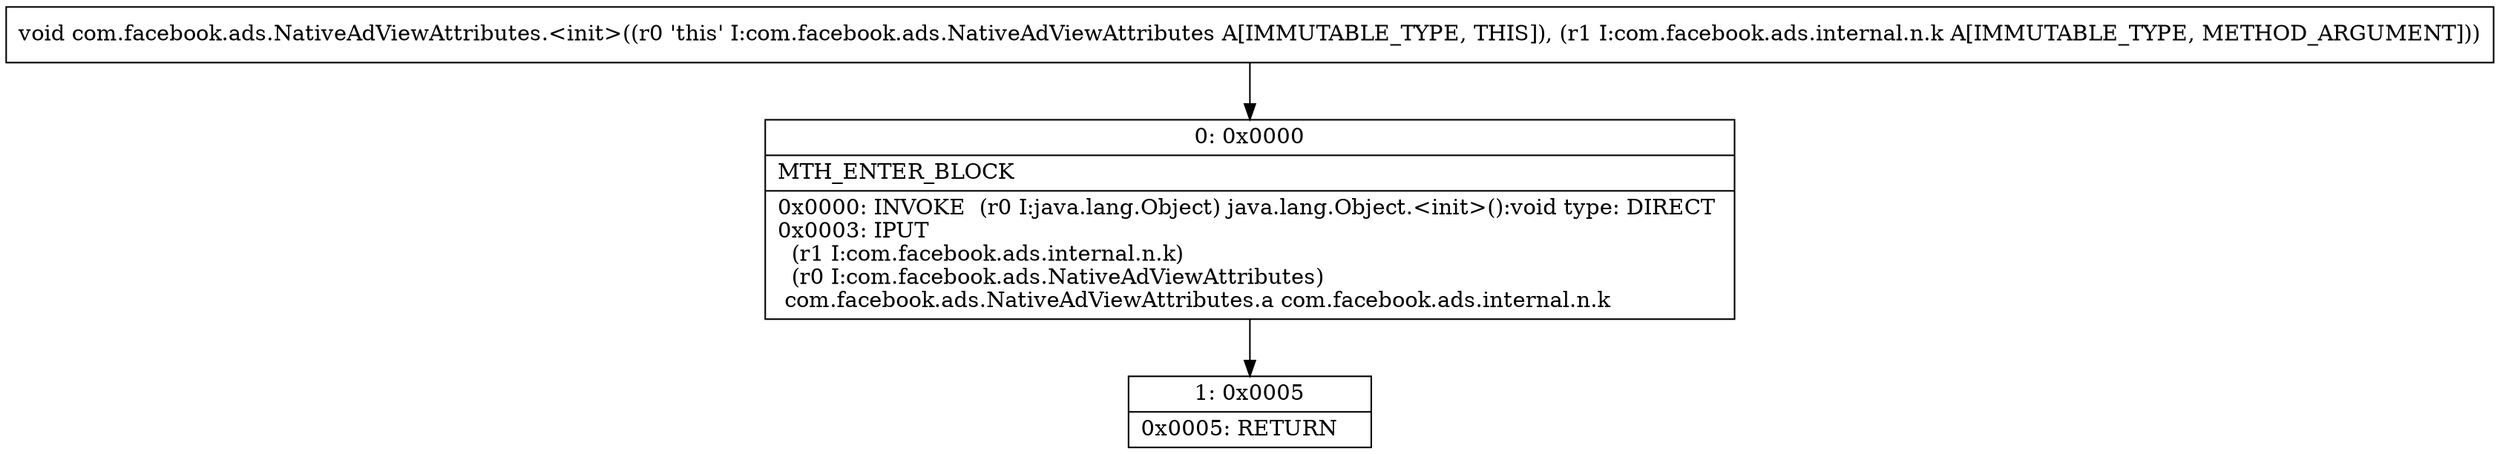 digraph "CFG forcom.facebook.ads.NativeAdViewAttributes.\<init\>(Lcom\/facebook\/ads\/internal\/n\/k;)V" {
Node_0 [shape=record,label="{0\:\ 0x0000|MTH_ENTER_BLOCK\l|0x0000: INVOKE  (r0 I:java.lang.Object) java.lang.Object.\<init\>():void type: DIRECT \l0x0003: IPUT  \l  (r1 I:com.facebook.ads.internal.n.k)\l  (r0 I:com.facebook.ads.NativeAdViewAttributes)\l com.facebook.ads.NativeAdViewAttributes.a com.facebook.ads.internal.n.k \l}"];
Node_1 [shape=record,label="{1\:\ 0x0005|0x0005: RETURN   \l}"];
MethodNode[shape=record,label="{void com.facebook.ads.NativeAdViewAttributes.\<init\>((r0 'this' I:com.facebook.ads.NativeAdViewAttributes A[IMMUTABLE_TYPE, THIS]), (r1 I:com.facebook.ads.internal.n.k A[IMMUTABLE_TYPE, METHOD_ARGUMENT])) }"];
MethodNode -> Node_0;
Node_0 -> Node_1;
}

